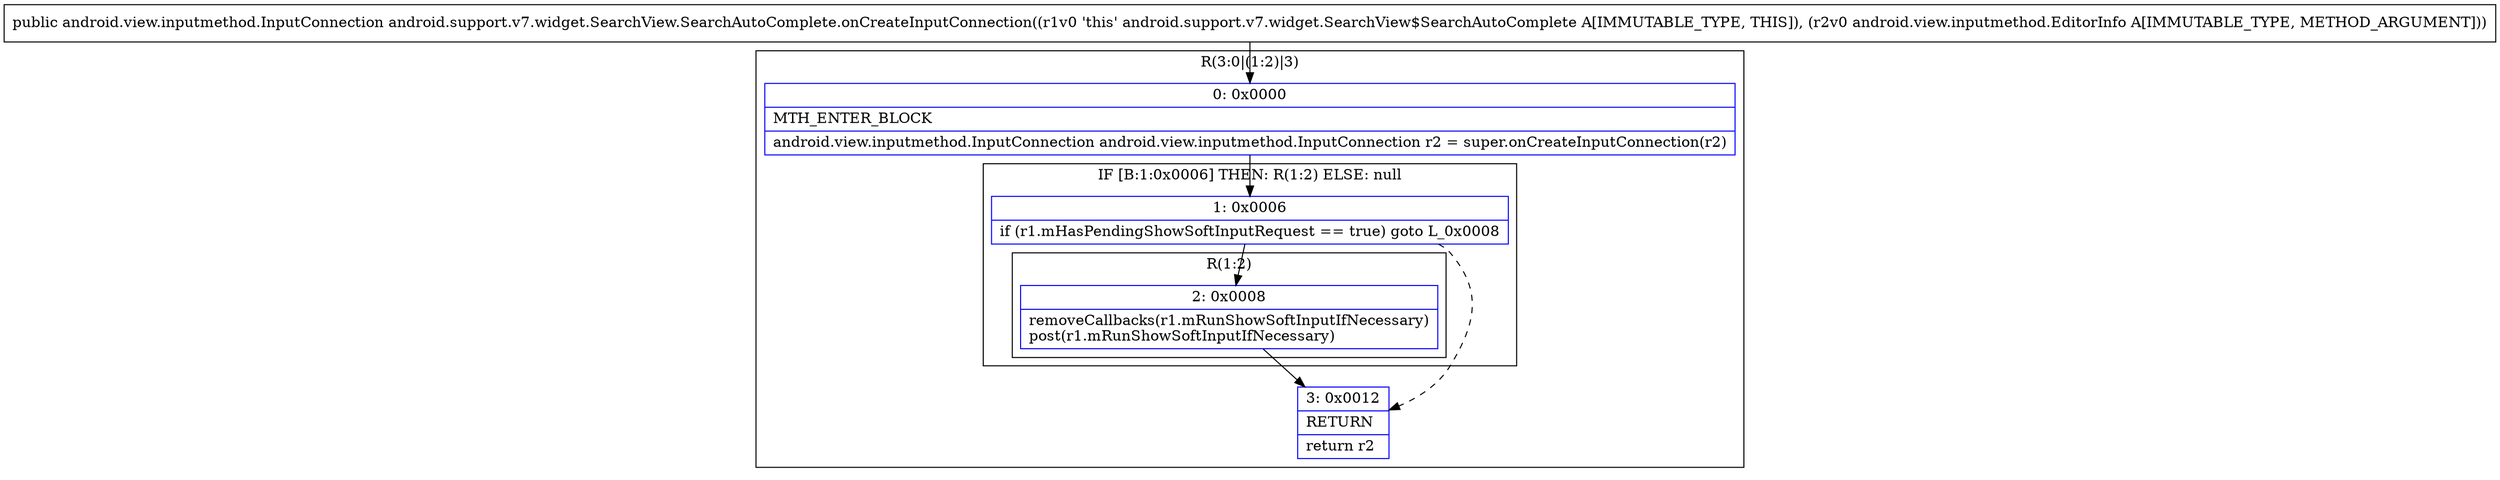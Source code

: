 digraph "CFG forandroid.support.v7.widget.SearchView.SearchAutoComplete.onCreateInputConnection(Landroid\/view\/inputmethod\/EditorInfo;)Landroid\/view\/inputmethod\/InputConnection;" {
subgraph cluster_Region_1569300104 {
label = "R(3:0|(1:2)|3)";
node [shape=record,color=blue];
Node_0 [shape=record,label="{0\:\ 0x0000|MTH_ENTER_BLOCK\l|android.view.inputmethod.InputConnection android.view.inputmethod.InputConnection r2 = super.onCreateInputConnection(r2)\l}"];
subgraph cluster_IfRegion_291250332 {
label = "IF [B:1:0x0006] THEN: R(1:2) ELSE: null";
node [shape=record,color=blue];
Node_1 [shape=record,label="{1\:\ 0x0006|if (r1.mHasPendingShowSoftInputRequest == true) goto L_0x0008\l}"];
subgraph cluster_Region_87132410 {
label = "R(1:2)";
node [shape=record,color=blue];
Node_2 [shape=record,label="{2\:\ 0x0008|removeCallbacks(r1.mRunShowSoftInputIfNecessary)\lpost(r1.mRunShowSoftInputIfNecessary)\l}"];
}
}
Node_3 [shape=record,label="{3\:\ 0x0012|RETURN\l|return r2\l}"];
}
MethodNode[shape=record,label="{public android.view.inputmethod.InputConnection android.support.v7.widget.SearchView.SearchAutoComplete.onCreateInputConnection((r1v0 'this' android.support.v7.widget.SearchView$SearchAutoComplete A[IMMUTABLE_TYPE, THIS]), (r2v0 android.view.inputmethod.EditorInfo A[IMMUTABLE_TYPE, METHOD_ARGUMENT])) }"];
MethodNode -> Node_0;
Node_0 -> Node_1;
Node_1 -> Node_2;
Node_1 -> Node_3[style=dashed];
Node_2 -> Node_3;
}

